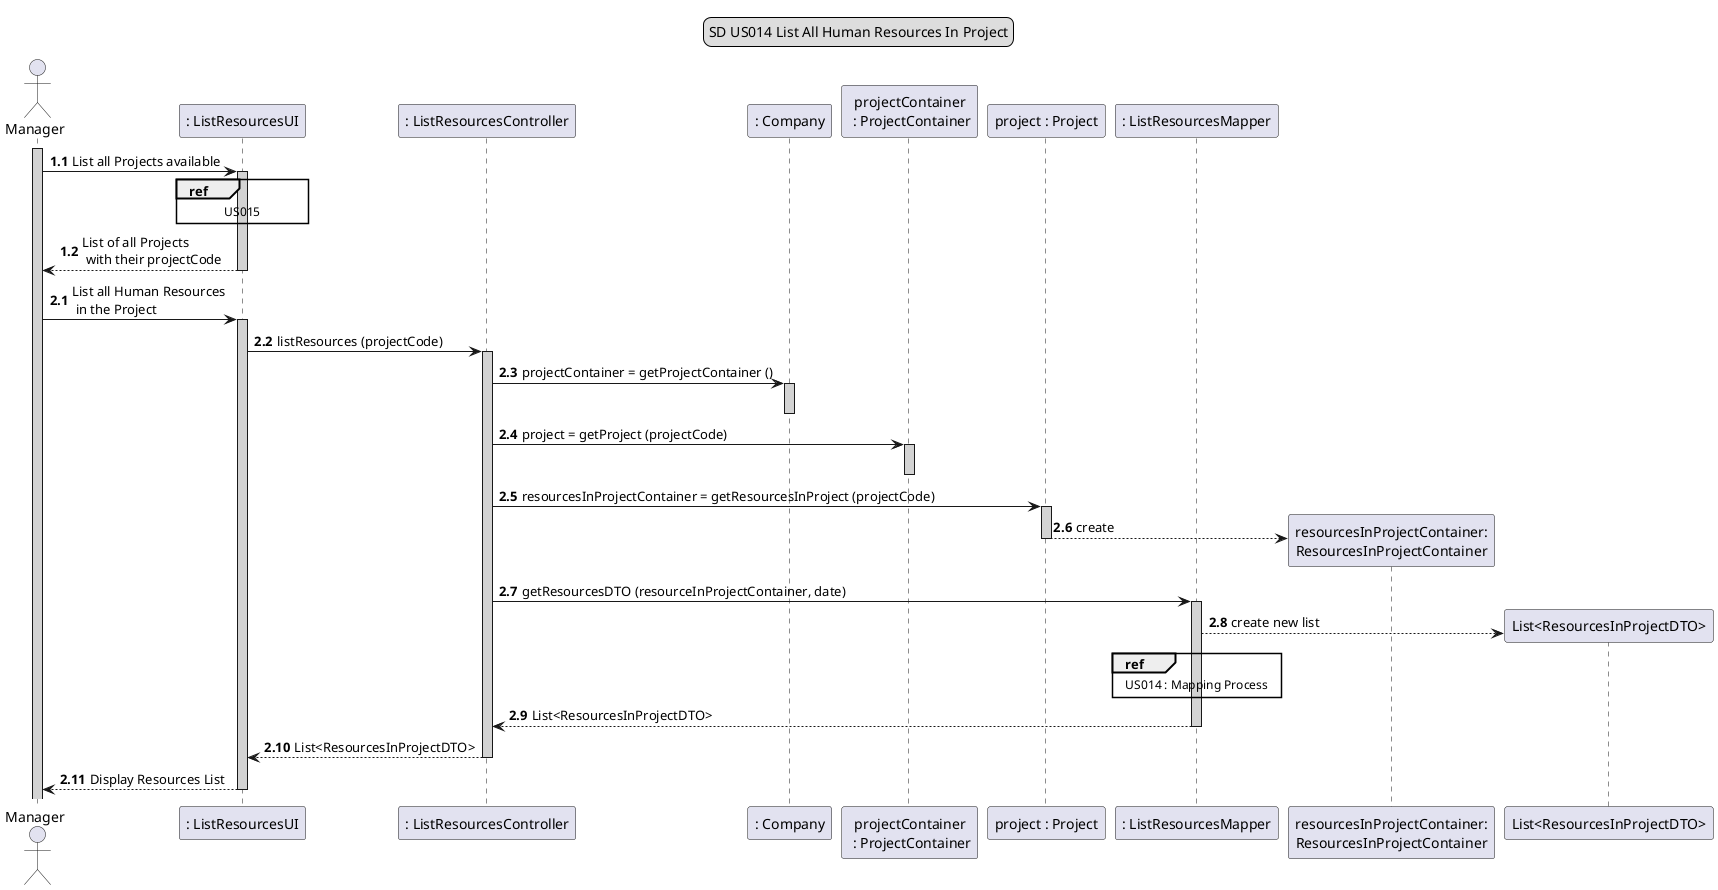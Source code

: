 @startuml
'https://plantuml.com/sequence-diagram

legend top
SD US014 List All Human Resources In Project
end legend
autoactivate on

actor Manager    as A
participant ": ListResourcesUI" as B
participant ": ListResourcesController" as C
participant ": Company" as D
participant "projectContainer\n : ProjectContainer" as E
participant "project : Project" as F
participant ": ListResourcesMapper" as G

autonumber 1.1
activate A #lightgrey
A -> B #lightgrey: List all Projects available
ref over B : US015
B --> A #lightgrey: List of all Projects \n with their projectCode

autonumber 2.1
A -> B #lightgrey: List all Human Resources\n in the Project
B -> C #lightgrey: listResources (projectCode)

C->D #lightgrey: projectContainer = getProjectContainer ()
deactivate

C->E #lightgrey: project = getProject (projectCode)
deactivate

C->F #lightgrey: resourcesInProjectContainer = getResourcesInProject (projectCode)

F --> "resourcesInProjectContainer:\nResourcesInProjectContainer" ** : create
deactivate

C -> G #lightgrey: getResourcesDTO (resourceInProjectContainer, date)

G --> "List<ResourcesInProjectDTO>" ** : create new list
ref over G : US014 : Mapping Process

G --> C #lightgrey: List<ResourcesInProjectDTO>

C-->B: List<ResourcesInProjectDTO>

B-->A: Display Resources List

@enduml